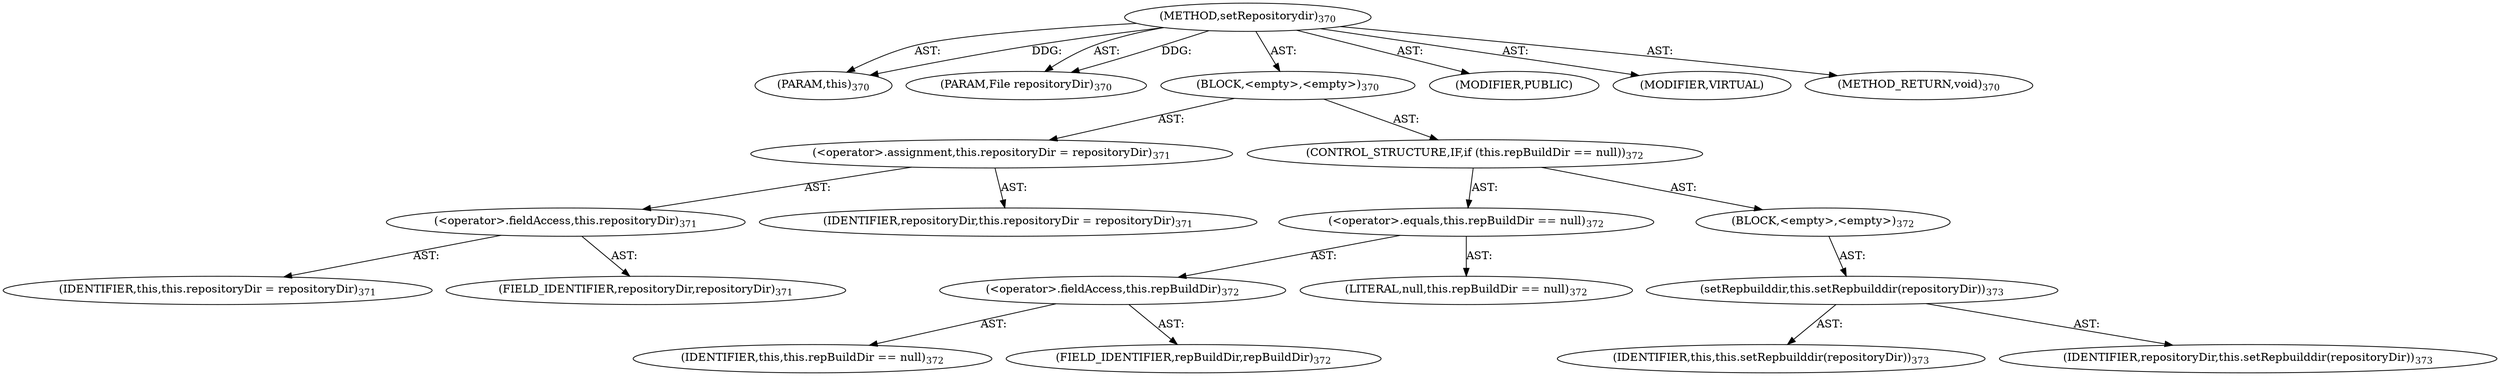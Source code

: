 digraph "setRepositorydir" {  
"111669149700" [label = <(METHOD,setRepositorydir)<SUB>370</SUB>> ]
"115964116996" [label = <(PARAM,this)<SUB>370</SUB>> ]
"115964117022" [label = <(PARAM,File repositoryDir)<SUB>370</SUB>> ]
"25769803781" [label = <(BLOCK,&lt;empty&gt;,&lt;empty&gt;)<SUB>370</SUB>> ]
"30064771084" [label = <(&lt;operator&gt;.assignment,this.repositoryDir = repositoryDir)<SUB>371</SUB>> ]
"30064771085" [label = <(&lt;operator&gt;.fieldAccess,this.repositoryDir)<SUB>371</SUB>> ]
"68719476742" [label = <(IDENTIFIER,this,this.repositoryDir = repositoryDir)<SUB>371</SUB>> ]
"55834574853" [label = <(FIELD_IDENTIFIER,repositoryDir,repositoryDir)<SUB>371</SUB>> ]
"68719476814" [label = <(IDENTIFIER,repositoryDir,this.repositoryDir = repositoryDir)<SUB>371</SUB>> ]
"47244640257" [label = <(CONTROL_STRUCTURE,IF,if (this.repBuildDir == null))<SUB>372</SUB>> ]
"30064771086" [label = <(&lt;operator&gt;.equals,this.repBuildDir == null)<SUB>372</SUB>> ]
"30064771087" [label = <(&lt;operator&gt;.fieldAccess,this.repBuildDir)<SUB>372</SUB>> ]
"68719476743" [label = <(IDENTIFIER,this,this.repBuildDir == null)<SUB>372</SUB>> ]
"55834574854" [label = <(FIELD_IDENTIFIER,repBuildDir,repBuildDir)<SUB>372</SUB>> ]
"90194313217" [label = <(LITERAL,null,this.repBuildDir == null)<SUB>372</SUB>> ]
"25769803782" [label = <(BLOCK,&lt;empty&gt;,&lt;empty&gt;)<SUB>372</SUB>> ]
"30064771088" [label = <(setRepbuilddir,this.setRepbuilddir(repositoryDir))<SUB>373</SUB>> ]
"68719476744" [label = <(IDENTIFIER,this,this.setRepbuilddir(repositoryDir))<SUB>373</SUB>> ]
"68719476815" [label = <(IDENTIFIER,repositoryDir,this.setRepbuilddir(repositoryDir))<SUB>373</SUB>> ]
"133143986209" [label = <(MODIFIER,PUBLIC)> ]
"133143986210" [label = <(MODIFIER,VIRTUAL)> ]
"128849018884" [label = <(METHOD_RETURN,void)<SUB>370</SUB>> ]
  "111669149700" -> "115964116996"  [ label = "AST: "] 
  "111669149700" -> "115964117022"  [ label = "AST: "] 
  "111669149700" -> "25769803781"  [ label = "AST: "] 
  "111669149700" -> "133143986209"  [ label = "AST: "] 
  "111669149700" -> "133143986210"  [ label = "AST: "] 
  "111669149700" -> "128849018884"  [ label = "AST: "] 
  "25769803781" -> "30064771084"  [ label = "AST: "] 
  "25769803781" -> "47244640257"  [ label = "AST: "] 
  "30064771084" -> "30064771085"  [ label = "AST: "] 
  "30064771084" -> "68719476814"  [ label = "AST: "] 
  "30064771085" -> "68719476742"  [ label = "AST: "] 
  "30064771085" -> "55834574853"  [ label = "AST: "] 
  "47244640257" -> "30064771086"  [ label = "AST: "] 
  "47244640257" -> "25769803782"  [ label = "AST: "] 
  "30064771086" -> "30064771087"  [ label = "AST: "] 
  "30064771086" -> "90194313217"  [ label = "AST: "] 
  "30064771087" -> "68719476743"  [ label = "AST: "] 
  "30064771087" -> "55834574854"  [ label = "AST: "] 
  "25769803782" -> "30064771088"  [ label = "AST: "] 
  "30064771088" -> "68719476744"  [ label = "AST: "] 
  "30064771088" -> "68719476815"  [ label = "AST: "] 
  "111669149700" -> "115964116996"  [ label = "DDG: "] 
  "111669149700" -> "115964117022"  [ label = "DDG: "] 
}
